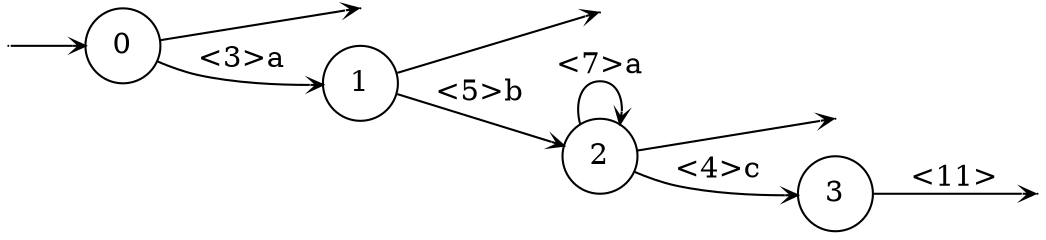 digraph
{
  vcsn_context = "lal_char(abc), z"
  rankdir = LR
  edge [arrowhead = vee, arrowsize = .6]
  {
    node [shape = point, width = 0]
    I0
    F0
    F1
    F2
    F3
  }
  {
    node [shape = circle, style = rounded, width = 0.5]
    0
    1
    2
    3
  }
  I0 -> 0
  0 -> F0
  0 -> 1 [label = "<3>a"]
  1 -> F1
  1 -> 2 [label = "<5>b"]
  2 -> F2
  2 -> 2 [label = "<7>a"]
  2 -> 3 [label = "<4>c"]
  3 -> F3 [label = "<11>"]
}
